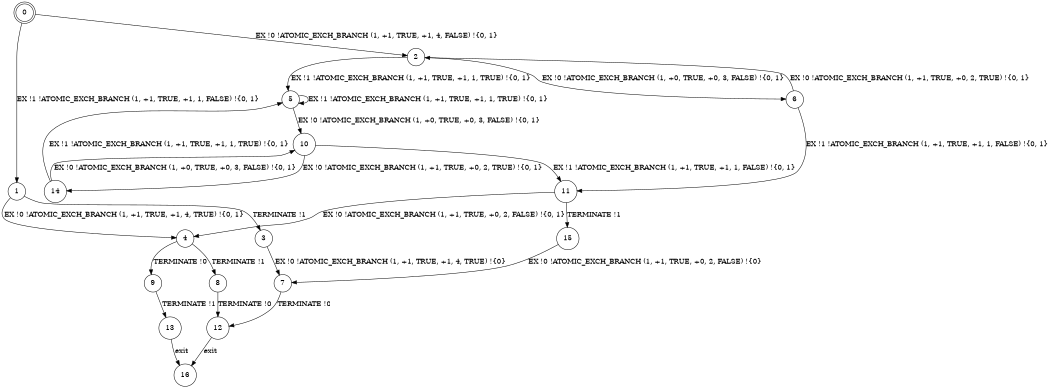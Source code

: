 digraph BCG {
size = "7, 10.5";
center = TRUE;
node [shape = circle];
0 [peripheries = 2];
0 -> 1 [label = "EX !1 !ATOMIC_EXCH_BRANCH (1, +1, TRUE, +1, 1, FALSE) !{0, 1}"];
0 -> 2 [label = "EX !0 !ATOMIC_EXCH_BRANCH (1, +1, TRUE, +1, 4, FALSE) !{0, 1}"];
1 -> 3 [label = "TERMINATE !1"];
1 -> 4 [label = "EX !0 !ATOMIC_EXCH_BRANCH (1, +1, TRUE, +1, 4, TRUE) !{0, 1}"];
2 -> 5 [label = "EX !1 !ATOMIC_EXCH_BRANCH (1, +1, TRUE, +1, 1, TRUE) !{0, 1}"];
2 -> 6 [label = "EX !0 !ATOMIC_EXCH_BRANCH (1, +0, TRUE, +0, 3, FALSE) !{0, 1}"];
3 -> 7 [label = "EX !0 !ATOMIC_EXCH_BRANCH (1, +1, TRUE, +1, 4, TRUE) !{0}"];
4 -> 8 [label = "TERMINATE !1"];
4 -> 9 [label = "TERMINATE !0"];
5 -> 5 [label = "EX !1 !ATOMIC_EXCH_BRANCH (1, +1, TRUE, +1, 1, TRUE) !{0, 1}"];
5 -> 10 [label = "EX !0 !ATOMIC_EXCH_BRANCH (1, +0, TRUE, +0, 3, FALSE) !{0, 1}"];
6 -> 11 [label = "EX !1 !ATOMIC_EXCH_BRANCH (1, +1, TRUE, +1, 1, FALSE) !{0, 1}"];
6 -> 2 [label = "EX !0 !ATOMIC_EXCH_BRANCH (1, +1, TRUE, +0, 2, TRUE) !{0, 1}"];
7 -> 12 [label = "TERMINATE !0"];
8 -> 12 [label = "TERMINATE !0"];
9 -> 13 [label = "TERMINATE !1"];
10 -> 11 [label = "EX !1 !ATOMIC_EXCH_BRANCH (1, +1, TRUE, +1, 1, FALSE) !{0, 1}"];
10 -> 14 [label = "EX !0 !ATOMIC_EXCH_BRANCH (1, +1, TRUE, +0, 2, TRUE) !{0, 1}"];
11 -> 15 [label = "TERMINATE !1"];
11 -> 4 [label = "EX !0 !ATOMIC_EXCH_BRANCH (1, +1, TRUE, +0, 2, FALSE) !{0, 1}"];
12 -> 16 [label = "exit"];
13 -> 16 [label = "exit"];
14 -> 5 [label = "EX !1 !ATOMIC_EXCH_BRANCH (1, +1, TRUE, +1, 1, TRUE) !{0, 1}"];
14 -> 10 [label = "EX !0 !ATOMIC_EXCH_BRANCH (1, +0, TRUE, +0, 3, FALSE) !{0, 1}"];
15 -> 7 [label = "EX !0 !ATOMIC_EXCH_BRANCH (1, +1, TRUE, +0, 2, FALSE) !{0}"];
}
